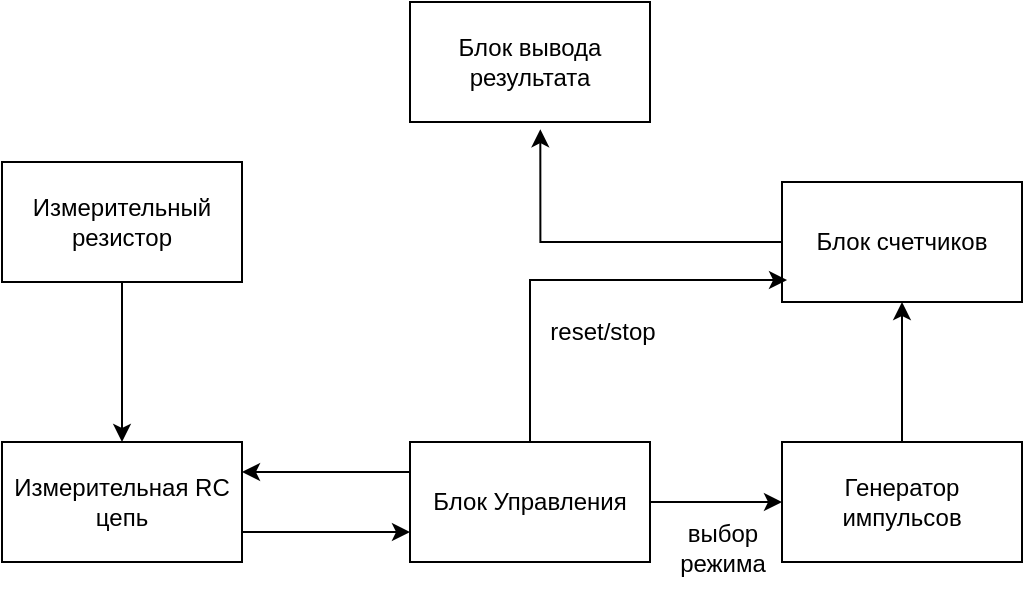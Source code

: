 <mxfile version="26.2.9" pages="2">
  <diagram name="Страница — 1" id="QnGEhsI-5GMDy5BABRzZ">
    <mxGraphModel dx="798" dy="530" grid="1" gridSize="10" guides="1" tooltips="1" connect="1" arrows="1" fold="1" page="1" pageScale="1" pageWidth="827" pageHeight="1169" math="0" shadow="0">
      <root>
        <mxCell id="0" />
        <mxCell id="1" parent="0" />
        <mxCell id="wK-A-3933wt4x0oGmfE0-1" value="Блок вывода&lt;br&gt;результата" style="rounded=0;whiteSpace=wrap;html=1;" parent="1" vertex="1">
          <mxGeometry x="294" y="100" width="120" height="60" as="geometry" />
        </mxCell>
        <mxCell id="wK-A-3933wt4x0oGmfE0-16" style="edgeStyle=orthogonalEdgeStyle;rounded=0;orthogonalLoop=1;jettySize=auto;html=1;exitX=1;exitY=0.75;exitDx=0;exitDy=0;entryX=0;entryY=0.75;entryDx=0;entryDy=0;" parent="1" source="wK-A-3933wt4x0oGmfE0-2" target="wK-A-3933wt4x0oGmfE0-9" edge="1">
          <mxGeometry relative="1" as="geometry" />
        </mxCell>
        <mxCell id="wK-A-3933wt4x0oGmfE0-2" value="Измерительная RC цепь" style="rounded=0;whiteSpace=wrap;html=1;" parent="1" vertex="1">
          <mxGeometry x="90" y="320" width="120" height="60" as="geometry" />
        </mxCell>
        <mxCell id="wK-A-3933wt4x0oGmfE0-21" style="edgeStyle=orthogonalEdgeStyle;rounded=0;orthogonalLoop=1;jettySize=auto;html=1;entryX=0.5;entryY=0;entryDx=0;entryDy=0;" parent="1" source="wK-A-3933wt4x0oGmfE0-3" target="wK-A-3933wt4x0oGmfE0-2" edge="1">
          <mxGeometry relative="1" as="geometry" />
        </mxCell>
        <mxCell id="wK-A-3933wt4x0oGmfE0-3" value="Измерительный резистор" style="rounded=0;whiteSpace=wrap;html=1;" parent="1" vertex="1">
          <mxGeometry x="90" y="180" width="120" height="60" as="geometry" />
        </mxCell>
        <mxCell id="wK-A-3933wt4x0oGmfE0-6" style="edgeStyle=orthogonalEdgeStyle;rounded=0;orthogonalLoop=1;jettySize=auto;html=1;entryX=0.5;entryY=1;entryDx=0;entryDy=0;" parent="1" source="wK-A-3933wt4x0oGmfE0-4" target="wK-A-3933wt4x0oGmfE0-5" edge="1">
          <mxGeometry relative="1" as="geometry" />
        </mxCell>
        <mxCell id="wK-A-3933wt4x0oGmfE0-4" value="Генератор импульсов" style="rounded=0;whiteSpace=wrap;html=1;" parent="1" vertex="1">
          <mxGeometry x="480" y="320" width="120" height="60" as="geometry" />
        </mxCell>
        <mxCell id="wK-A-3933wt4x0oGmfE0-5" value="Блок счетчиков" style="rounded=0;whiteSpace=wrap;html=1;" parent="1" vertex="1">
          <mxGeometry x="480" y="190" width="120" height="60" as="geometry" />
        </mxCell>
        <mxCell id="wK-A-3933wt4x0oGmfE0-8" style="edgeStyle=orthogonalEdgeStyle;rounded=0;orthogonalLoop=1;jettySize=auto;html=1;entryX=0.543;entryY=1.06;entryDx=0;entryDy=0;entryPerimeter=0;" parent="1" source="wK-A-3933wt4x0oGmfE0-5" target="wK-A-3933wt4x0oGmfE0-1" edge="1">
          <mxGeometry relative="1" as="geometry" />
        </mxCell>
        <mxCell id="wK-A-3933wt4x0oGmfE0-11" style="edgeStyle=orthogonalEdgeStyle;rounded=0;orthogonalLoop=1;jettySize=auto;html=1;entryX=0.021;entryY=0.817;entryDx=0;entryDy=0;entryPerimeter=0;exitX=0.5;exitY=0;exitDx=0;exitDy=0;" parent="1" source="wK-A-3933wt4x0oGmfE0-9" target="wK-A-3933wt4x0oGmfE0-5" edge="1">
          <mxGeometry relative="1" as="geometry">
            <Array as="points">
              <mxPoint x="354" y="239" />
            </Array>
          </mxGeometry>
        </mxCell>
        <mxCell id="wK-A-3933wt4x0oGmfE0-17" style="edgeStyle=orthogonalEdgeStyle;rounded=0;orthogonalLoop=1;jettySize=auto;html=1;exitX=0;exitY=0.25;exitDx=0;exitDy=0;entryX=1;entryY=0.25;entryDx=0;entryDy=0;" parent="1" source="wK-A-3933wt4x0oGmfE0-9" target="wK-A-3933wt4x0oGmfE0-2" edge="1">
          <mxGeometry relative="1" as="geometry" />
        </mxCell>
        <mxCell id="wK-A-3933wt4x0oGmfE0-18" style="edgeStyle=orthogonalEdgeStyle;rounded=0;orthogonalLoop=1;jettySize=auto;html=1;entryX=0;entryY=0.5;entryDx=0;entryDy=0;" parent="1" source="wK-A-3933wt4x0oGmfE0-9" target="wK-A-3933wt4x0oGmfE0-4" edge="1">
          <mxGeometry relative="1" as="geometry" />
        </mxCell>
        <mxCell id="wK-A-3933wt4x0oGmfE0-9" value="Блок Управления" style="rounded=0;whiteSpace=wrap;html=1;" parent="1" vertex="1">
          <mxGeometry x="294" y="320" width="120" height="60" as="geometry" />
        </mxCell>
        <mxCell id="wK-A-3933wt4x0oGmfE0-19" value="reset/stop" style="text;html=1;align=center;verticalAlign=middle;resizable=0;points=[];autosize=1;strokeColor=none;fillColor=none;" parent="1" vertex="1">
          <mxGeometry x="350" y="250" width="80" height="30" as="geometry" />
        </mxCell>
        <mxCell id="wK-A-3933wt4x0oGmfE0-20" value="выбор&lt;br&gt;режима" style="text;html=1;align=center;verticalAlign=middle;resizable=0;points=[];autosize=1;strokeColor=none;fillColor=none;" parent="1" vertex="1">
          <mxGeometry x="415" y="353" width="70" height="40" as="geometry" />
        </mxCell>
      </root>
    </mxGraphModel>
  </diagram>
  <diagram id="PpY3vkXX8_8rSLwj80rG" name="Страница — 2">
    <mxGraphModel dx="1609" dy="925" grid="1" gridSize="10" guides="1" tooltips="1" connect="1" arrows="1" fold="1" page="1" pageScale="1" pageWidth="827" pageHeight="1169" math="0" shadow="0">
      <root>
        <mxCell id="0" />
        <mxCell id="1" parent="0" />
        <mxCell id="rwqLKJQBrW0levas6n_u-39" value="" style="rounded=0;whiteSpace=wrap;html=1;" vertex="1" parent="1">
          <mxGeometry x="130" y="490" width="210" height="300" as="geometry" />
        </mxCell>
        <mxCell id="rwqLKJQBrW0levas6n_u-45" value="" style="group" vertex="1" connectable="0" parent="1">
          <mxGeometry x="82.5" y="190" width="115" height="130" as="geometry" />
        </mxCell>
        <mxCell id="rwqLKJQBrW0levas6n_u-4" value="" style="verticalLabelPosition=bottom;shadow=0;dashed=0;align=center;html=1;verticalAlign=top;shape=mxgraph.electrical.opto_electronics.7_segment_display;pointerEvents=1;fillColor=#000000;" vertex="1" parent="rwqLKJQBrW0levas6n_u-45">
          <mxGeometry x="27.5" y="25" width="60" height="80" as="geometry" />
        </mxCell>
        <mxCell id="rwqLKJQBrW0levas6n_u-5" value="" style="rounded=0;whiteSpace=wrap;html=1;fillColor=none;strokeWidth=1;" vertex="1" parent="rwqLKJQBrW0levas6n_u-45">
          <mxGeometry width="115" height="130" as="geometry" />
        </mxCell>
      </root>
    </mxGraphModel>
  </diagram>
</mxfile>
